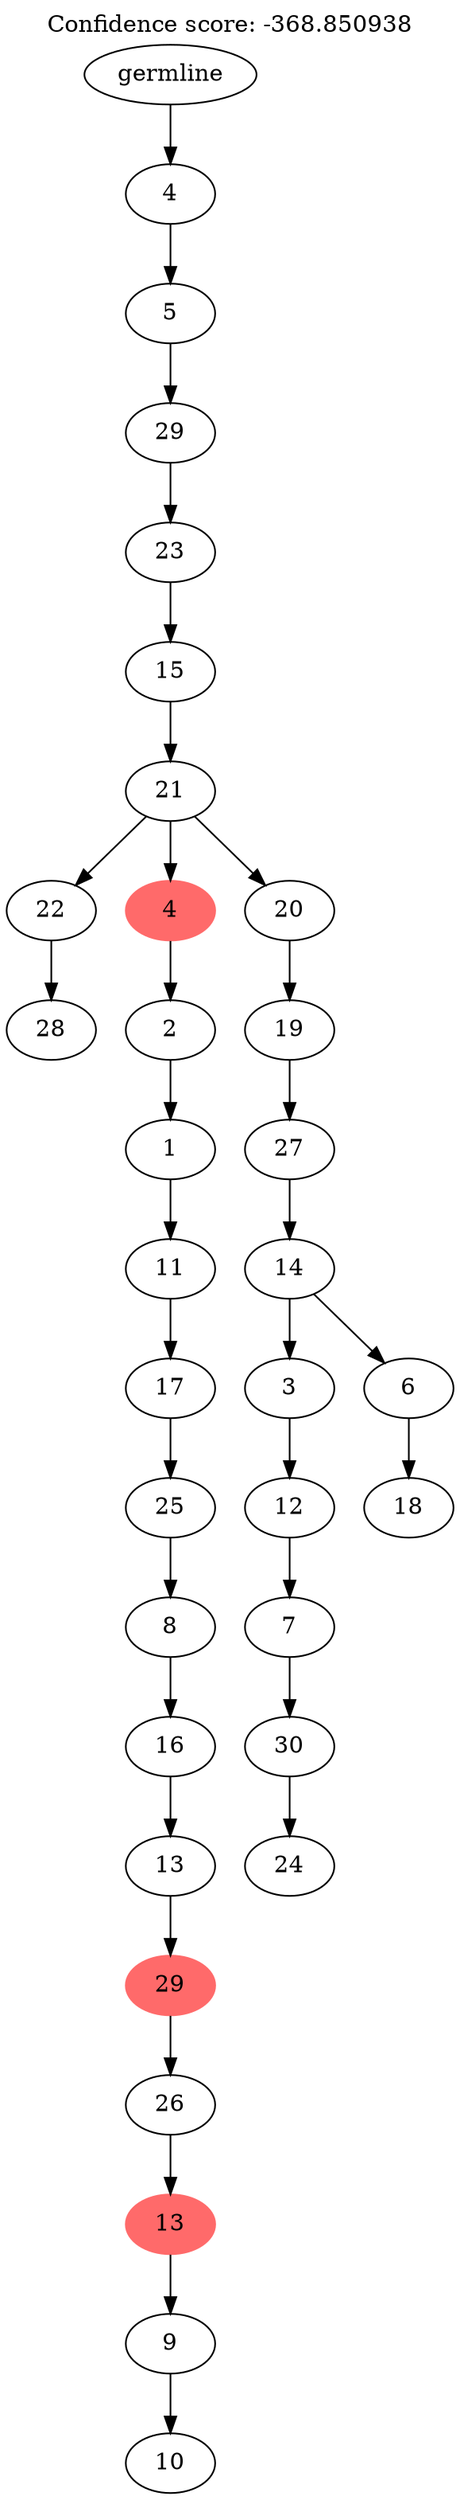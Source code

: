 digraph g {
	"32" -> "33";
	"33" [label="28"];
	"30" -> "31";
	"31" [label="10"];
	"29" -> "30";
	"30" [label="9"];
	"28" -> "29";
	"29" [color=indianred1, style=filled, label="13"];
	"27" -> "28";
	"28" [label="26"];
	"26" -> "27";
	"27" [color=indianred1, style=filled, label="29"];
	"25" -> "26";
	"26" [label="13"];
	"24" -> "25";
	"25" [label="16"];
	"23" -> "24";
	"24" [label="8"];
	"22" -> "23";
	"23" [label="25"];
	"21" -> "22";
	"22" [label="17"];
	"20" -> "21";
	"21" [label="11"];
	"19" -> "20";
	"20" [label="1"];
	"18" -> "19";
	"19" [label="2"];
	"16" -> "17";
	"17" [label="24"];
	"15" -> "16";
	"16" [label="30"];
	"14" -> "15";
	"15" [label="7"];
	"13" -> "14";
	"14" [label="12"];
	"11" -> "12";
	"12" [label="18"];
	"10" -> "11";
	"11" [label="6"];
	"10" -> "13";
	"13" [label="3"];
	"9" -> "10";
	"10" [label="14"];
	"8" -> "9";
	"9" [label="27"];
	"7" -> "8";
	"8" [label="19"];
	"6" -> "7";
	"7" [label="20"];
	"6" -> "18";
	"18" [color=indianred1, style=filled, label="4"];
	"6" -> "32";
	"32" [label="22"];
	"5" -> "6";
	"6" [label="21"];
	"4" -> "5";
	"5" [label="15"];
	"3" -> "4";
	"4" [label="23"];
	"2" -> "3";
	"3" [label="29"];
	"1" -> "2";
	"2" [label="5"];
	"0" -> "1";
	"1" [label="4"];
	"0" [label="germline"];
	labelloc="t";
	label="Confidence score: -368.850938";
}
